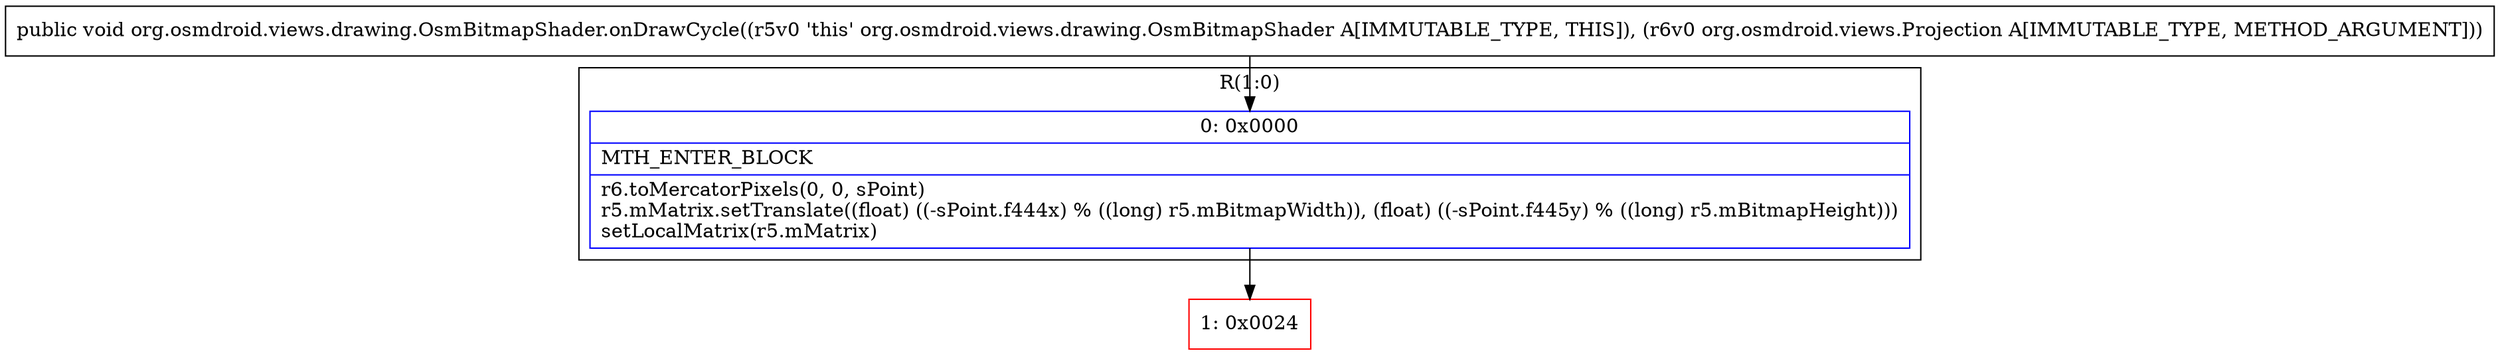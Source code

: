 digraph "CFG fororg.osmdroid.views.drawing.OsmBitmapShader.onDrawCycle(Lorg\/osmdroid\/views\/Projection;)V" {
subgraph cluster_Region_724671415 {
label = "R(1:0)";
node [shape=record,color=blue];
Node_0 [shape=record,label="{0\:\ 0x0000|MTH_ENTER_BLOCK\l|r6.toMercatorPixels(0, 0, sPoint)\lr5.mMatrix.setTranslate((float) ((\-sPoint.f444x) % ((long) r5.mBitmapWidth)), (float) ((\-sPoint.f445y) % ((long) r5.mBitmapHeight)))\lsetLocalMatrix(r5.mMatrix)\l}"];
}
Node_1 [shape=record,color=red,label="{1\:\ 0x0024}"];
MethodNode[shape=record,label="{public void org.osmdroid.views.drawing.OsmBitmapShader.onDrawCycle((r5v0 'this' org.osmdroid.views.drawing.OsmBitmapShader A[IMMUTABLE_TYPE, THIS]), (r6v0 org.osmdroid.views.Projection A[IMMUTABLE_TYPE, METHOD_ARGUMENT])) }"];
MethodNode -> Node_0;
Node_0 -> Node_1;
}

